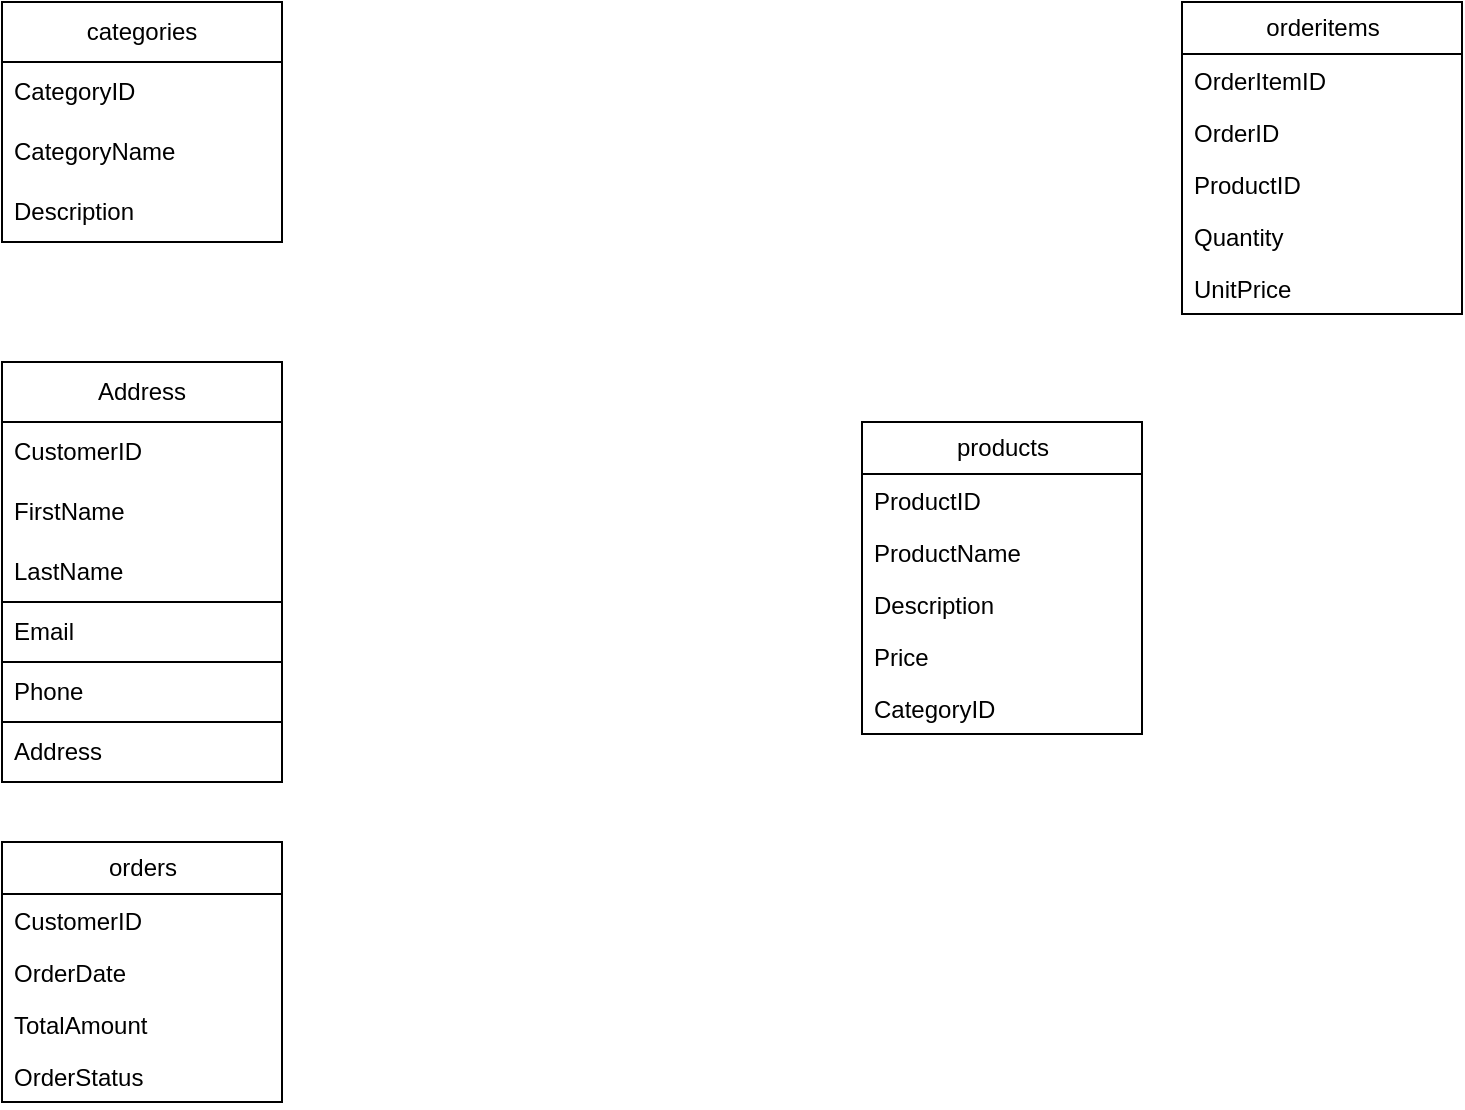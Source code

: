 <mxfile version="26.0.16">
  <diagram id="C5RBs43oDa-KdzZeNtuy" name="Page-1">
    <mxGraphModel dx="1434" dy="772" grid="1" gridSize="10" guides="1" tooltips="1" connect="1" arrows="1" fold="1" page="1" pageScale="1" pageWidth="827" pageHeight="1169" math="0" shadow="0">
      <root>
        <mxCell id="WIyWlLk6GJQsqaUBKTNV-0" />
        <mxCell id="WIyWlLk6GJQsqaUBKTNV-1" parent="WIyWlLk6GJQsqaUBKTNV-0" />
        <mxCell id="JFZmeWOYgX_5WPCfQs8W-0" value="Address" style="swimlane;fontStyle=0;childLayout=stackLayout;horizontal=1;startSize=30;horizontalStack=0;resizeParent=1;resizeParentMax=0;resizeLast=0;collapsible=1;marginBottom=0;whiteSpace=wrap;html=1;" vertex="1" parent="WIyWlLk6GJQsqaUBKTNV-1">
          <mxGeometry x="40" y="220" width="140" height="120" as="geometry" />
        </mxCell>
        <mxCell id="JFZmeWOYgX_5WPCfQs8W-1" value="CustomerID" style="text;strokeColor=none;fillColor=none;align=left;verticalAlign=middle;spacingLeft=4;spacingRight=4;overflow=hidden;points=[[0,0.5],[1,0.5]];portConstraint=eastwest;rotatable=0;whiteSpace=wrap;html=1;" vertex="1" parent="JFZmeWOYgX_5WPCfQs8W-0">
          <mxGeometry y="30" width="140" height="30" as="geometry" />
        </mxCell>
        <mxCell id="JFZmeWOYgX_5WPCfQs8W-2" value="FirstName&amp;nbsp;" style="text;strokeColor=none;fillColor=none;align=left;verticalAlign=middle;spacingLeft=4;spacingRight=4;overflow=hidden;points=[[0,0.5],[1,0.5]];portConstraint=eastwest;rotatable=0;whiteSpace=wrap;html=1;" vertex="1" parent="JFZmeWOYgX_5WPCfQs8W-0">
          <mxGeometry y="60" width="140" height="30" as="geometry" />
        </mxCell>
        <mxCell id="JFZmeWOYgX_5WPCfQs8W-3" value="LastName" style="text;strokeColor=none;fillColor=none;align=left;verticalAlign=middle;spacingLeft=4;spacingRight=4;overflow=hidden;points=[[0,0.5],[1,0.5]];portConstraint=eastwest;rotatable=0;whiteSpace=wrap;html=1;" vertex="1" parent="JFZmeWOYgX_5WPCfQs8W-0">
          <mxGeometry y="90" width="140" height="30" as="geometry" />
        </mxCell>
        <mxCell id="JFZmeWOYgX_5WPCfQs8W-4" value="categories" style="swimlane;fontStyle=0;childLayout=stackLayout;horizontal=1;startSize=30;horizontalStack=0;resizeParent=1;resizeParentMax=0;resizeLast=0;collapsible=1;marginBottom=0;whiteSpace=wrap;html=1;" vertex="1" parent="WIyWlLk6GJQsqaUBKTNV-1">
          <mxGeometry x="40" y="40" width="140" height="120" as="geometry" />
        </mxCell>
        <mxCell id="JFZmeWOYgX_5WPCfQs8W-5" value="CategoryID" style="text;strokeColor=none;fillColor=none;align=left;verticalAlign=middle;spacingLeft=4;spacingRight=4;overflow=hidden;points=[[0,0.5],[1,0.5]];portConstraint=eastwest;rotatable=0;whiteSpace=wrap;html=1;" vertex="1" parent="JFZmeWOYgX_5WPCfQs8W-4">
          <mxGeometry y="30" width="140" height="30" as="geometry" />
        </mxCell>
        <mxCell id="JFZmeWOYgX_5WPCfQs8W-6" value="CategoryName" style="text;strokeColor=none;fillColor=none;align=left;verticalAlign=middle;spacingLeft=4;spacingRight=4;overflow=hidden;points=[[0,0.5],[1,0.5]];portConstraint=eastwest;rotatable=0;whiteSpace=wrap;html=1;" vertex="1" parent="JFZmeWOYgX_5WPCfQs8W-4">
          <mxGeometry y="60" width="140" height="30" as="geometry" />
        </mxCell>
        <mxCell id="JFZmeWOYgX_5WPCfQs8W-7" value="Description" style="text;strokeColor=none;fillColor=none;align=left;verticalAlign=middle;spacingLeft=4;spacingRight=4;overflow=hidden;points=[[0,0.5],[1,0.5]];portConstraint=eastwest;rotatable=0;whiteSpace=wrap;html=1;" vertex="1" parent="JFZmeWOYgX_5WPCfQs8W-4">
          <mxGeometry y="90" width="140" height="30" as="geometry" />
        </mxCell>
        <mxCell id="JFZmeWOYgX_5WPCfQs8W-13" value="Email&lt;span style=&quot;color: rgba(0, 0, 0, 0); font-family: monospace; font-size: 0px; text-wrap-mode: nowrap;&quot;&gt;%3CmxGraphModel%3E%3Croot%3E%3CmxCell%20id%3D%220%22%2F%3E%3CmxCell%20id%3D%221%22%20parent%3D%220%22%2F%3E%3CmxCell%20id%3D%222%22%20value%3D%22LastName%22%20style%3D%22text%3BstrokeColor%3Dnone%3BfillColor%3Dnone%3Balign%3Dleft%3BverticalAlign%3Dmiddle%3BspacingLeft%3D4%3BspacingRight%3D4%3Boverflow%3Dhidden%3Bpoints%3D%5B%5B0%2C0.5%5D%2C%5B1%2C0.5%5D%5D%3BportConstraint%3Deastwest%3Brotatable%3D0%3BwhiteSpace%3Dwrap%3Bhtml%3D1%3B%22%20vertex%3D%221%22%20parent%3D%221%22%3E%3CmxGeometry%20x%3D%2240%22%20y%3D%22310%22%20width%3D%22140%22%20height%3D%2230%22%20as%3D%22geometry%22%2F%3E%3C%2FmxCell%3E%3C%2Froot%3E%3C%2FmxGraphModel%3E&lt;/span&gt;" style="text;strokeColor=default;fillColor=none;align=left;verticalAlign=middle;spacingLeft=4;spacingRight=4;overflow=hidden;points=[[0,0.5],[1,0.5]];portConstraint=eastwest;rotatable=0;whiteSpace=wrap;html=1;strokeWidth=1;" vertex="1" parent="WIyWlLk6GJQsqaUBKTNV-1">
          <mxGeometry x="40" y="340" width="140" height="30" as="geometry" />
        </mxCell>
        <mxCell id="JFZmeWOYgX_5WPCfQs8W-14" value="Phone" style="text;strokeColor=default;fillColor=none;align=left;verticalAlign=middle;spacingLeft=4;spacingRight=4;overflow=hidden;points=[[0,0.5],[1,0.5]];portConstraint=eastwest;rotatable=0;whiteSpace=wrap;html=1;strokeWidth=1;" vertex="1" parent="WIyWlLk6GJQsqaUBKTNV-1">
          <mxGeometry x="40" y="370" width="140" height="30" as="geometry" />
        </mxCell>
        <mxCell id="JFZmeWOYgX_5WPCfQs8W-15" value="Address" style="text;strokeColor=default;fillColor=none;align=left;verticalAlign=middle;spacingLeft=4;spacingRight=4;overflow=hidden;points=[[0,0.5],[1,0.5]];portConstraint=eastwest;rotatable=0;whiteSpace=wrap;html=1;strokeWidth=1;" vertex="1" parent="WIyWlLk6GJQsqaUBKTNV-1">
          <mxGeometry x="40" y="400" width="140" height="30" as="geometry" />
        </mxCell>
        <mxCell id="JFZmeWOYgX_5WPCfQs8W-27" value="orders" style="swimlane;fontStyle=0;childLayout=stackLayout;horizontal=1;startSize=26;fillColor=none;horizontalStack=0;resizeParent=1;resizeParentMax=0;resizeLast=0;collapsible=1;marginBottom=0;html=1;" vertex="1" parent="WIyWlLk6GJQsqaUBKTNV-1">
          <mxGeometry x="40" y="460" width="140" height="130" as="geometry" />
        </mxCell>
        <mxCell id="JFZmeWOYgX_5WPCfQs8W-28" value="CustomerID" style="text;strokeColor=none;fillColor=none;align=left;verticalAlign=top;spacingLeft=4;spacingRight=4;overflow=hidden;rotatable=0;points=[[0,0.5],[1,0.5]];portConstraint=eastwest;whiteSpace=wrap;html=1;" vertex="1" parent="JFZmeWOYgX_5WPCfQs8W-27">
          <mxGeometry y="26" width="140" height="26" as="geometry" />
        </mxCell>
        <mxCell id="JFZmeWOYgX_5WPCfQs8W-29" value="OrderDate" style="text;strokeColor=none;fillColor=none;align=left;verticalAlign=top;spacingLeft=4;spacingRight=4;overflow=hidden;rotatable=0;points=[[0,0.5],[1,0.5]];portConstraint=eastwest;whiteSpace=wrap;html=1;" vertex="1" parent="JFZmeWOYgX_5WPCfQs8W-27">
          <mxGeometry y="52" width="140" height="26" as="geometry" />
        </mxCell>
        <mxCell id="JFZmeWOYgX_5WPCfQs8W-31" value="TotalAmount" style="text;strokeColor=none;fillColor=none;align=left;verticalAlign=top;spacingLeft=4;spacingRight=4;overflow=hidden;rotatable=0;points=[[0,0.5],[1,0.5]];portConstraint=eastwest;whiteSpace=wrap;html=1;" vertex="1" parent="JFZmeWOYgX_5WPCfQs8W-27">
          <mxGeometry y="78" width="140" height="26" as="geometry" />
        </mxCell>
        <mxCell id="JFZmeWOYgX_5WPCfQs8W-32" value="OrderStatus" style="text;strokeColor=none;fillColor=none;align=left;verticalAlign=top;spacingLeft=4;spacingRight=4;overflow=hidden;rotatable=0;points=[[0,0.5],[1,0.5]];portConstraint=eastwest;whiteSpace=wrap;html=1;" vertex="1" parent="JFZmeWOYgX_5WPCfQs8W-27">
          <mxGeometry y="104" width="140" height="26" as="geometry" />
        </mxCell>
        <mxCell id="JFZmeWOYgX_5WPCfQs8W-34" value="products" style="swimlane;fontStyle=0;childLayout=stackLayout;horizontal=1;startSize=26;fillColor=none;horizontalStack=0;resizeParent=1;resizeParentMax=0;resizeLast=0;collapsible=1;marginBottom=0;html=1;" vertex="1" parent="WIyWlLk6GJQsqaUBKTNV-1">
          <mxGeometry x="470" y="250" width="140" height="156" as="geometry" />
        </mxCell>
        <mxCell id="JFZmeWOYgX_5WPCfQs8W-35" value="ProductID" style="text;strokeColor=none;fillColor=none;align=left;verticalAlign=top;spacingLeft=4;spacingRight=4;overflow=hidden;rotatable=0;points=[[0,0.5],[1,0.5]];portConstraint=eastwest;whiteSpace=wrap;html=1;" vertex="1" parent="JFZmeWOYgX_5WPCfQs8W-34">
          <mxGeometry y="26" width="140" height="26" as="geometry" />
        </mxCell>
        <mxCell id="JFZmeWOYgX_5WPCfQs8W-36" value="ProductName" style="text;strokeColor=none;fillColor=none;align=left;verticalAlign=top;spacingLeft=4;spacingRight=4;overflow=hidden;rotatable=0;points=[[0,0.5],[1,0.5]];portConstraint=eastwest;whiteSpace=wrap;html=1;" vertex="1" parent="JFZmeWOYgX_5WPCfQs8W-34">
          <mxGeometry y="52" width="140" height="26" as="geometry" />
        </mxCell>
        <mxCell id="JFZmeWOYgX_5WPCfQs8W-37" value="Description" style="text;strokeColor=none;fillColor=none;align=left;verticalAlign=top;spacingLeft=4;spacingRight=4;overflow=hidden;rotatable=0;points=[[0,0.5],[1,0.5]];portConstraint=eastwest;whiteSpace=wrap;html=1;" vertex="1" parent="JFZmeWOYgX_5WPCfQs8W-34">
          <mxGeometry y="78" width="140" height="26" as="geometry" />
        </mxCell>
        <mxCell id="JFZmeWOYgX_5WPCfQs8W-38" value="Price" style="text;strokeColor=none;fillColor=none;align=left;verticalAlign=top;spacingLeft=4;spacingRight=4;overflow=hidden;rotatable=0;points=[[0,0.5],[1,0.5]];portConstraint=eastwest;whiteSpace=wrap;html=1;" vertex="1" parent="JFZmeWOYgX_5WPCfQs8W-34">
          <mxGeometry y="104" width="140" height="26" as="geometry" />
        </mxCell>
        <mxCell id="JFZmeWOYgX_5WPCfQs8W-39" value="CategoryID" style="text;strokeColor=none;fillColor=none;align=left;verticalAlign=top;spacingLeft=4;spacingRight=4;overflow=hidden;rotatable=0;points=[[0,0.5],[1,0.5]];portConstraint=eastwest;whiteSpace=wrap;html=1;" vertex="1" parent="JFZmeWOYgX_5WPCfQs8W-34">
          <mxGeometry y="130" width="140" height="26" as="geometry" />
        </mxCell>
        <mxCell id="JFZmeWOYgX_5WPCfQs8W-44" value="orderitems" style="swimlane;fontStyle=0;childLayout=stackLayout;horizontal=1;startSize=26;fillColor=none;horizontalStack=0;resizeParent=1;resizeParentMax=0;resizeLast=0;collapsible=1;marginBottom=0;html=1;" vertex="1" parent="WIyWlLk6GJQsqaUBKTNV-1">
          <mxGeometry x="630" y="40" width="140" height="156" as="geometry" />
        </mxCell>
        <mxCell id="JFZmeWOYgX_5WPCfQs8W-45" value="OrderItemID" style="text;strokeColor=none;fillColor=none;align=left;verticalAlign=top;spacingLeft=4;spacingRight=4;overflow=hidden;rotatable=0;points=[[0,0.5],[1,0.5]];portConstraint=eastwest;whiteSpace=wrap;html=1;" vertex="1" parent="JFZmeWOYgX_5WPCfQs8W-44">
          <mxGeometry y="26" width="140" height="26" as="geometry" />
        </mxCell>
        <mxCell id="JFZmeWOYgX_5WPCfQs8W-46" value="OrderID" style="text;strokeColor=none;fillColor=none;align=left;verticalAlign=top;spacingLeft=4;spacingRight=4;overflow=hidden;rotatable=0;points=[[0,0.5],[1,0.5]];portConstraint=eastwest;whiteSpace=wrap;html=1;" vertex="1" parent="JFZmeWOYgX_5WPCfQs8W-44">
          <mxGeometry y="52" width="140" height="26" as="geometry" />
        </mxCell>
        <mxCell id="JFZmeWOYgX_5WPCfQs8W-47" value="ProductID" style="text;strokeColor=none;fillColor=none;align=left;verticalAlign=top;spacingLeft=4;spacingRight=4;overflow=hidden;rotatable=0;points=[[0,0.5],[1,0.5]];portConstraint=eastwest;whiteSpace=wrap;html=1;" vertex="1" parent="JFZmeWOYgX_5WPCfQs8W-44">
          <mxGeometry y="78" width="140" height="26" as="geometry" />
        </mxCell>
        <mxCell id="JFZmeWOYgX_5WPCfQs8W-48" value="Quantity" style="text;strokeColor=none;fillColor=none;align=left;verticalAlign=top;spacingLeft=4;spacingRight=4;overflow=hidden;rotatable=0;points=[[0,0.5],[1,0.5]];portConstraint=eastwest;whiteSpace=wrap;html=1;" vertex="1" parent="JFZmeWOYgX_5WPCfQs8W-44">
          <mxGeometry y="104" width="140" height="26" as="geometry" />
        </mxCell>
        <mxCell id="JFZmeWOYgX_5WPCfQs8W-49" value="UnitPrice" style="text;strokeColor=none;fillColor=none;align=left;verticalAlign=top;spacingLeft=4;spacingRight=4;overflow=hidden;rotatable=0;points=[[0,0.5],[1,0.5]];portConstraint=eastwest;whiteSpace=wrap;html=1;" vertex="1" parent="JFZmeWOYgX_5WPCfQs8W-44">
          <mxGeometry y="130" width="140" height="26" as="geometry" />
        </mxCell>
      </root>
    </mxGraphModel>
  </diagram>
</mxfile>
